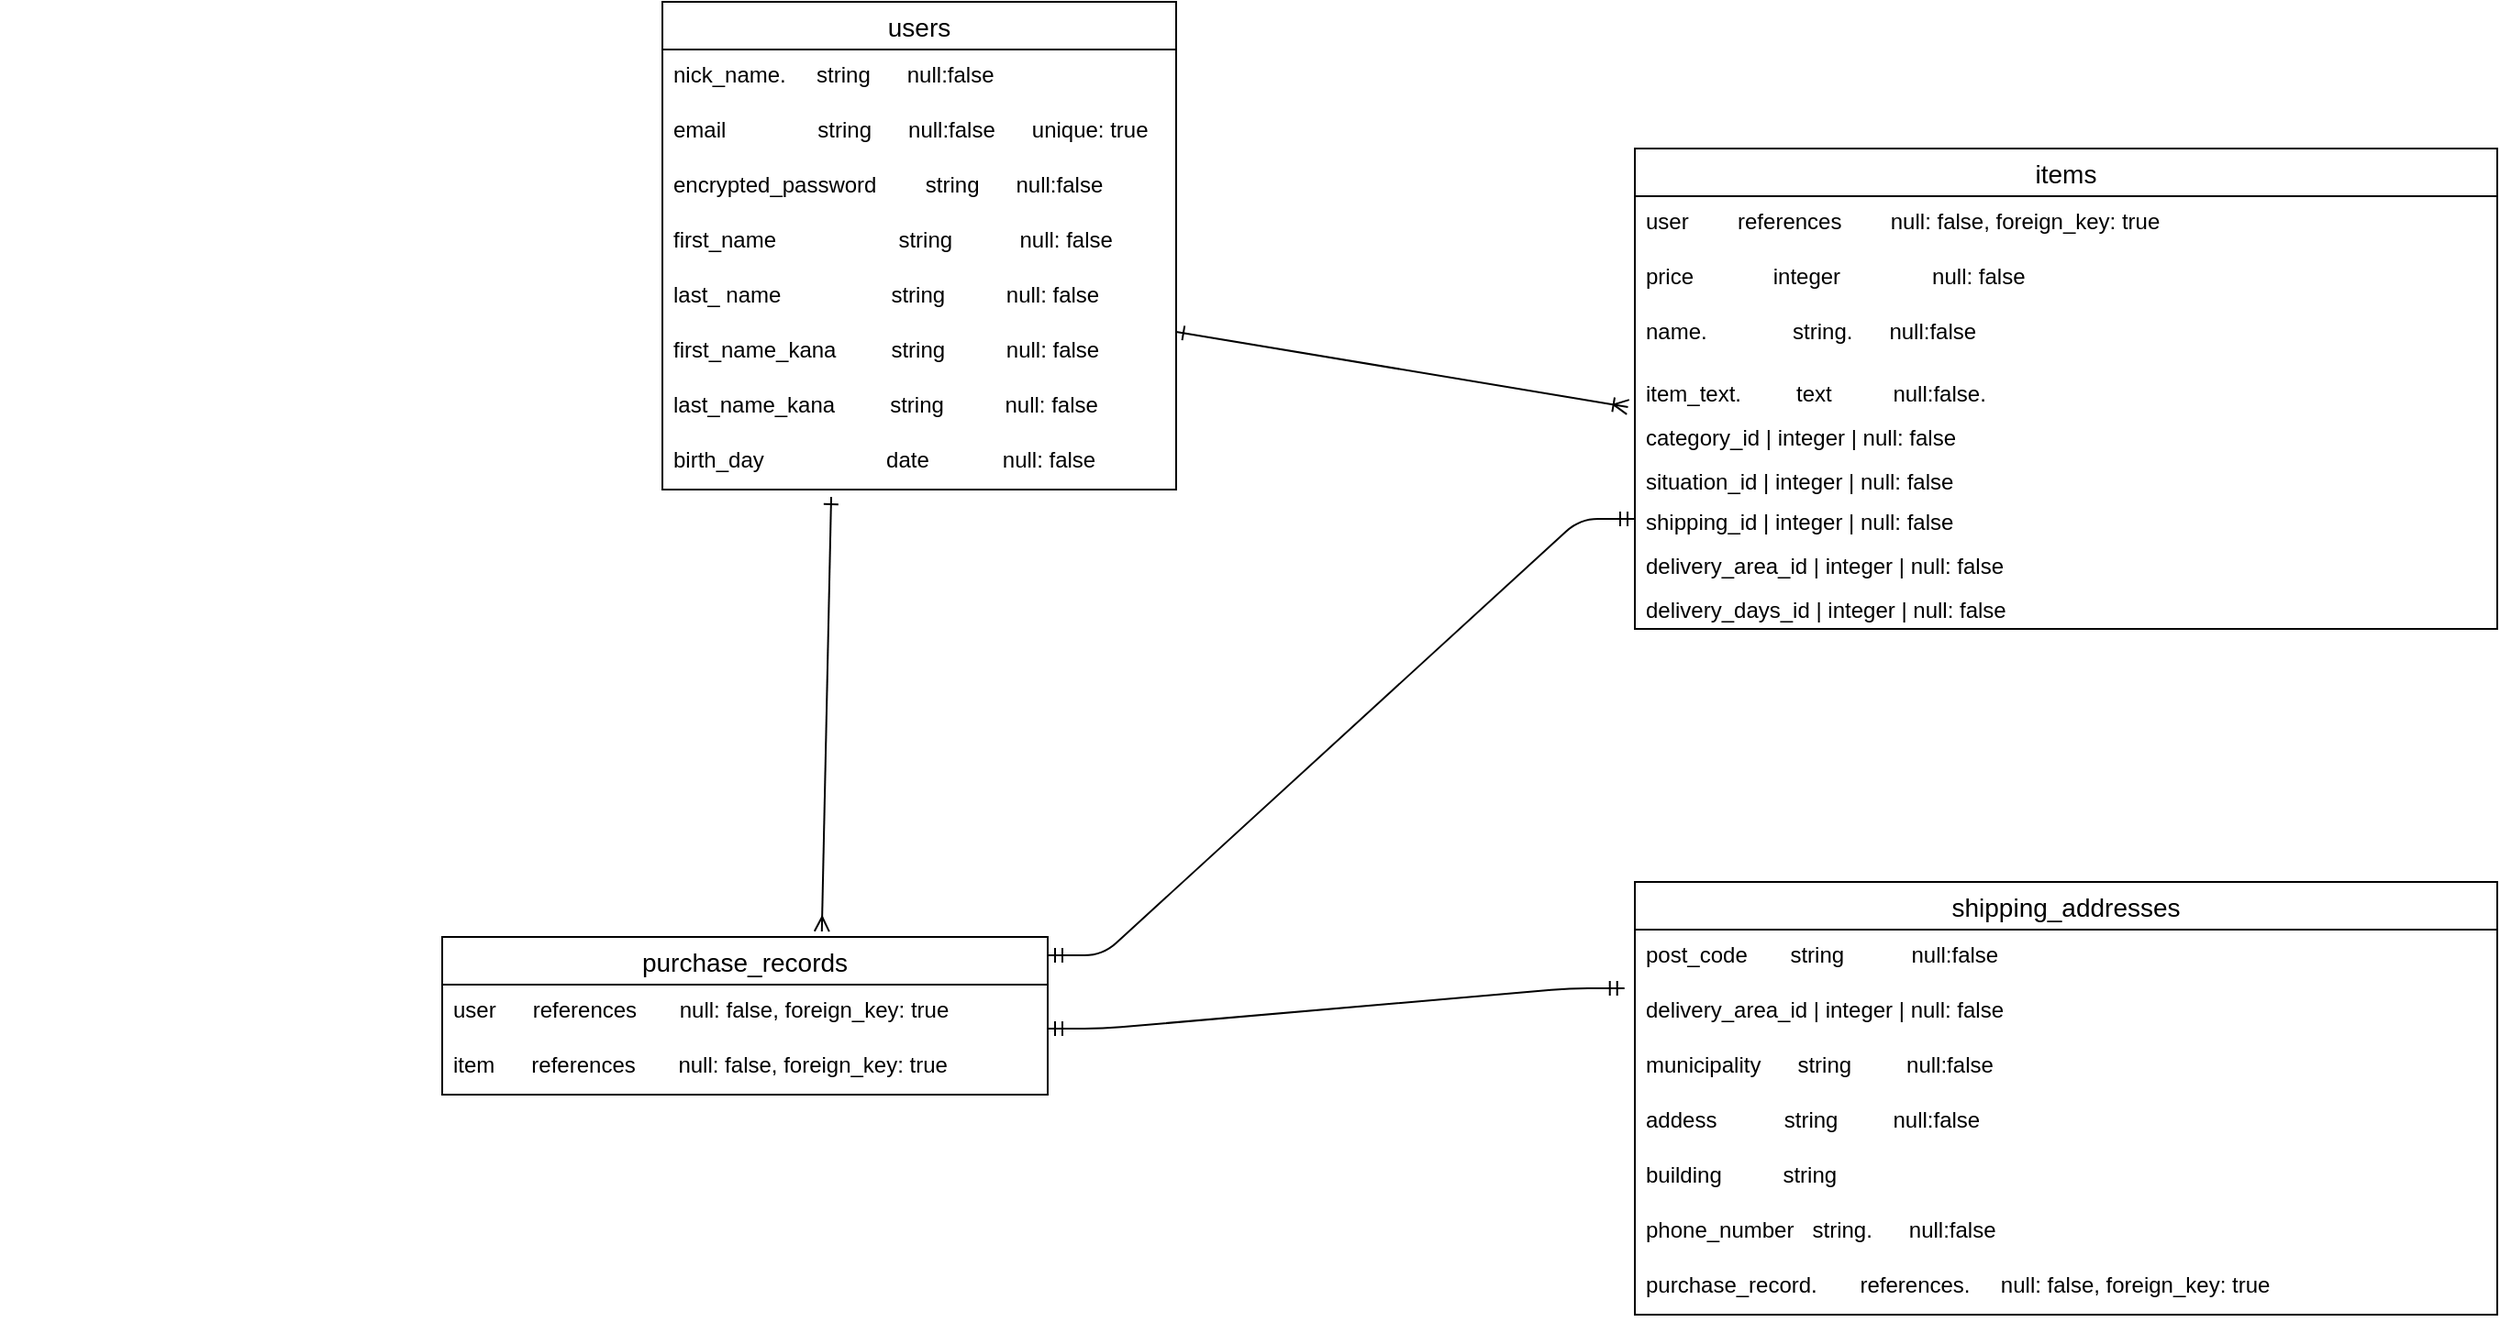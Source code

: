 <mxfile>
    <diagram id="QhsOOy0V5lXtCrPJDcKB" name="ページ1">
        <mxGraphModel dx="1668" dy="884" grid="1" gridSize="10" guides="1" tooltips="1" connect="1" arrows="1" fold="1" page="1" pageScale="1" pageWidth="827" pageHeight="1169" background="none" math="0" shadow="0">
            <root>
                <mxCell id="0"/>
                <mxCell id="1" parent="0"/>
                <mxCell id="28" value="" style="endArrow=none;html=1;rounded=0;" parent="1" edge="1">
                    <mxGeometry relative="1" as="geometry">
                        <mxPoint x="40" y="170" as="sourcePoint"/>
                        <mxPoint x="40.0" y="170" as="targetPoint"/>
                    </mxGeometry>
                </mxCell>
                <mxCell id="248" value="users" style="swimlane;fontStyle=0;childLayout=stackLayout;horizontal=1;startSize=26;horizontalStack=0;resizeParent=1;resizeParentMax=0;resizeLast=0;collapsible=1;marginBottom=0;align=center;fontSize=14;" parent="1" vertex="1">
                    <mxGeometry x="400" y="40" width="280" height="266" as="geometry"/>
                </mxCell>
                <mxCell id="257" value="nick_name.     string      null:false     " style="text;strokeColor=none;fillColor=none;spacingLeft=4;spacingRight=4;overflow=hidden;rotatable=0;points=[[0,0.5],[1,0.5]];portConstraint=eastwest;fontSize=12;" parent="248" vertex="1">
                    <mxGeometry y="26" width="280" height="30" as="geometry"/>
                </mxCell>
                <mxCell id="256" value="email               string      null:false      unique: true" style="text;strokeColor=none;fillColor=none;spacingLeft=4;spacingRight=4;overflow=hidden;rotatable=0;points=[[0,0.5],[1,0.5]];portConstraint=eastwest;fontSize=12;" parent="248" vertex="1">
                    <mxGeometry y="56" width="280" height="30" as="geometry"/>
                </mxCell>
                <mxCell id="249" value="encrypted_password        string      null:false" style="text;strokeColor=none;fillColor=none;spacingLeft=4;spacingRight=4;overflow=hidden;rotatable=0;points=[[0,0.5],[1,0.5]];portConstraint=eastwest;fontSize=12;" parent="248" vertex="1">
                    <mxGeometry y="86" width="280" height="30" as="geometry"/>
                </mxCell>
                <mxCell id="293" value="first_name                    string           null: false " style="text;strokeColor=none;fillColor=none;spacingLeft=4;spacingRight=4;overflow=hidden;rotatable=0;points=[[0,0.5],[1,0.5]];portConstraint=eastwest;fontSize=12;" vertex="1" parent="248">
                    <mxGeometry y="116" width="280" height="30" as="geometry"/>
                </mxCell>
                <mxCell id="292" value="last_ name                  string          null: false" style="text;strokeColor=none;fillColor=none;spacingLeft=4;spacingRight=4;overflow=hidden;rotatable=0;points=[[0,0.5],[1,0.5]];portConstraint=eastwest;fontSize=12;" vertex="1" parent="248">
                    <mxGeometry y="146" width="280" height="30" as="geometry"/>
                </mxCell>
                <mxCell id="291" value="first_name_kana         string          null: false" style="text;strokeColor=none;fillColor=none;spacingLeft=4;spacingRight=4;overflow=hidden;rotatable=0;points=[[0,0.5],[1,0.5]];portConstraint=eastwest;fontSize=12;" vertex="1" parent="248">
                    <mxGeometry y="176" width="280" height="30" as="geometry"/>
                </mxCell>
                <mxCell id="290" value=" last_name_kana         string          null: false " style="text;strokeColor=none;fillColor=none;spacingLeft=4;spacingRight=4;overflow=hidden;rotatable=0;points=[[0,0.5],[1,0.5]];portConstraint=eastwest;fontSize=12;" vertex="1" parent="248">
                    <mxGeometry y="206" width="280" height="30" as="geometry"/>
                </mxCell>
                <mxCell id="295" value="birth_day                    date            null: false " style="text;strokeColor=none;fillColor=none;spacingLeft=4;spacingRight=4;overflow=hidden;rotatable=0;points=[[0,0.5],[1,0.5]];portConstraint=eastwest;fontSize=12;" vertex="1" parent="248">
                    <mxGeometry y="236" width="280" height="30" as="geometry"/>
                </mxCell>
                <mxCell id="252" value="purchase_records" style="swimlane;fontStyle=0;childLayout=stackLayout;horizontal=1;startSize=26;horizontalStack=0;resizeParent=1;resizeParentMax=0;resizeLast=0;collapsible=1;marginBottom=0;align=center;fontSize=14;" parent="1" vertex="1">
                    <mxGeometry x="280" y="550" width="330" height="86" as="geometry"/>
                </mxCell>
                <mxCell id="253" value="user      references       null: false, foreign_key: true" style="text;strokeColor=none;fillColor=none;spacingLeft=4;spacingRight=4;overflow=hidden;rotatable=0;points=[[0,0.5],[1,0.5]];portConstraint=eastwest;fontSize=12;" parent="252" vertex="1">
                    <mxGeometry y="26" width="330" height="30" as="geometry"/>
                </mxCell>
                <mxCell id="254" value="item      references       null: false, foreign_key: true" style="text;strokeColor=none;fillColor=none;spacingLeft=4;spacingRight=4;overflow=hidden;rotatable=0;points=[[0,0.5],[1,0.5]];portConstraint=eastwest;fontSize=12;" parent="252" vertex="1">
                    <mxGeometry y="56" width="330" height="30" as="geometry"/>
                </mxCell>
                <mxCell id="259" value="shipping_addresses" style="swimlane;fontStyle=0;childLayout=stackLayout;horizontal=1;startSize=26;horizontalStack=0;resizeParent=1;resizeParentMax=0;resizeLast=0;collapsible=1;marginBottom=0;align=center;fontSize=14;" parent="1" vertex="1">
                    <mxGeometry x="930" y="520" width="470" height="236" as="geometry"/>
                </mxCell>
                <mxCell id="260" value="post_code       string           null:false" style="text;strokeColor=none;fillColor=none;spacingLeft=4;spacingRight=4;overflow=hidden;rotatable=0;points=[[0,0.5],[1,0.5]];portConstraint=eastwest;fontSize=12;" parent="259" vertex="1">
                    <mxGeometry y="26" width="470" height="30" as="geometry"/>
                </mxCell>
                <mxCell id="261" value="delivery_area_id   | integer         | null: false" style="text;strokeColor=none;fillColor=none;spacingLeft=4;spacingRight=4;overflow=hidden;rotatable=0;points=[[0,0.5],[1,0.5]];portConstraint=eastwest;fontSize=12;" parent="259" vertex="1">
                    <mxGeometry y="56" width="470" height="30" as="geometry"/>
                </mxCell>
                <mxCell id="262" value="municipality      string         null:false" style="text;strokeColor=none;fillColor=none;spacingLeft=4;spacingRight=4;overflow=hidden;rotatable=0;points=[[0,0.5],[1,0.5]];portConstraint=eastwest;fontSize=12;" parent="259" vertex="1">
                    <mxGeometry y="86" width="470" height="30" as="geometry"/>
                </mxCell>
                <mxCell id="275" value="addess           string         null:false" style="text;strokeColor=none;fillColor=none;spacingLeft=4;spacingRight=4;overflow=hidden;rotatable=0;points=[[0,0.5],[1,0.5]];portConstraint=eastwest;fontSize=12;" parent="259" vertex="1">
                    <mxGeometry y="116" width="470" height="30" as="geometry"/>
                </mxCell>
                <mxCell id="276" value="building          string         " style="text;strokeColor=none;fillColor=none;spacingLeft=4;spacingRight=4;overflow=hidden;rotatable=0;points=[[0,0.5],[1,0.5]];portConstraint=eastwest;fontSize=12;" parent="259" vertex="1">
                    <mxGeometry y="146" width="470" height="30" as="geometry"/>
                </mxCell>
                <mxCell id="277" value="phone_number   string.      null:false" style="text;strokeColor=none;fillColor=none;spacingLeft=4;spacingRight=4;overflow=hidden;rotatable=0;points=[[0,0.5],[1,0.5]];portConstraint=eastwest;fontSize=12;" parent="259" vertex="1">
                    <mxGeometry y="176" width="470" height="30" as="geometry"/>
                </mxCell>
                <mxCell id="296" value="purchase_record.       references.     null: false, foreign_key: true" style="text;strokeColor=none;fillColor=none;spacingLeft=4;spacingRight=4;overflow=hidden;rotatable=0;points=[[0,0.5],[1,0.5]];portConstraint=eastwest;fontSize=12;" vertex="1" parent="259">
                    <mxGeometry y="206" width="470" height="30" as="geometry"/>
                </mxCell>
                <mxCell id="263" value="items" style="swimlane;fontStyle=0;childLayout=stackLayout;horizontal=1;startSize=26;horizontalStack=0;resizeParent=1;resizeParentMax=0;resizeLast=0;collapsible=1;marginBottom=0;align=center;fontSize=14;" parent="1" vertex="1">
                    <mxGeometry x="930" y="120" width="470" height="262" as="geometry"/>
                </mxCell>
                <mxCell id="289" value="user        references        null: false, foreign_key: true " style="text;strokeColor=none;fillColor=none;spacingLeft=4;spacingRight=4;overflow=hidden;rotatable=0;points=[[0,0.5],[1,0.5]];portConstraint=eastwest;fontSize=12;" vertex="1" parent="263">
                    <mxGeometry y="26" width="470" height="30" as="geometry"/>
                </mxCell>
                <mxCell id="288" value="price             integer               null: false " style="text;strokeColor=none;fillColor=none;spacingLeft=4;spacingRight=4;overflow=hidden;rotatable=0;points=[[0,0.5],[1,0.5]];portConstraint=eastwest;fontSize=12;" vertex="1" parent="263">
                    <mxGeometry y="56" width="470" height="30" as="geometry"/>
                </mxCell>
                <mxCell id="264" value="name.              string.      null:false   " style="text;strokeColor=none;fillColor=none;spacingLeft=4;spacingRight=4;overflow=hidden;rotatable=0;points=[[0,0.5],[1,0.5]];portConstraint=eastwest;fontSize=12;" parent="263" vertex="1">
                    <mxGeometry y="86" width="470" height="34" as="geometry"/>
                </mxCell>
                <mxCell id="268" value="item_text.         text          null:false.  " style="text;strokeColor=none;fillColor=none;spacingLeft=4;spacingRight=4;overflow=hidden;rotatable=0;points=[[0,0.5],[1,0.5]];portConstraint=eastwest;fontSize=12;" parent="263" vertex="1">
                    <mxGeometry y="120" width="470" height="24" as="geometry"/>
                </mxCell>
                <mxCell id="269" value="category_id        | integer         | null: false" style="text;strokeColor=none;fillColor=none;spacingLeft=4;spacingRight=4;overflow=hidden;rotatable=0;points=[[0,0.5],[1,0.5]];portConstraint=eastwest;fontSize=12;" parent="263" vertex="1">
                    <mxGeometry y="144" width="470" height="24" as="geometry"/>
                </mxCell>
                <mxCell id="270" value="situation_id       | integer         | null: false" style="text;strokeColor=none;fillColor=none;spacingLeft=4;spacingRight=4;overflow=hidden;rotatable=0;points=[[0,0.5],[1,0.5]];portConstraint=eastwest;fontSize=12;" parent="263" vertex="1">
                    <mxGeometry y="168" width="470" height="22" as="geometry"/>
                </mxCell>
                <mxCell id="271" value="shipping_id        | integer         | null: false" style="text;strokeColor=none;fillColor=none;spacingLeft=4;spacingRight=4;overflow=hidden;rotatable=0;points=[[0,0.5],[1,0.5]];portConstraint=eastwest;fontSize=12;" parent="263" vertex="1">
                    <mxGeometry y="190" width="470" height="24" as="geometry"/>
                </mxCell>
                <mxCell id="272" value="delivery_area_id   | integer         | null: false" style="text;strokeColor=none;fillColor=none;spacingLeft=4;spacingRight=4;overflow=hidden;rotatable=0;points=[[0,0.5],[1,0.5]];portConstraint=eastwest;fontSize=12;" parent="263" vertex="1">
                    <mxGeometry y="214" width="470" height="24" as="geometry"/>
                </mxCell>
                <mxCell id="273" value="delivery_days_id   | integer         | null: false" style="text;strokeColor=none;fillColor=none;spacingLeft=4;spacingRight=4;overflow=hidden;rotatable=0;points=[[0,0.5],[1,0.5]];portConstraint=eastwest;fontSize=12;" parent="263" vertex="1">
                    <mxGeometry y="238" width="470" height="24" as="geometry"/>
                </mxCell>
                <mxCell id="281" value="" style="edgeStyle=entityRelationEdgeStyle;fontSize=12;html=1;endArrow=ERmandOne;startArrow=ERmandOne;entryX=0;entryY=0.5;entryDx=0;entryDy=0;" parent="1" target="271" edge="1">
                    <mxGeometry width="100" height="100" relative="1" as="geometry">
                        <mxPoint x="610" y="560" as="sourcePoint"/>
                        <mxPoint x="710" y="460" as="targetPoint"/>
                    </mxGeometry>
                </mxCell>
                <mxCell id="282" value="" style="fontSize=12;html=1;endArrow=ERoneToMany;startArrow=ERone;startFill=0;endFill=0;entryX=-0.008;entryY=0.875;entryDx=0;entryDy=0;entryPerimeter=0;" parent="1" target="268" edge="1">
                    <mxGeometry width="100" height="100" relative="1" as="geometry">
                        <mxPoint x="680" y="220" as="sourcePoint"/>
                        <mxPoint x="920" y="220" as="targetPoint"/>
                    </mxGeometry>
                </mxCell>
                <mxCell id="284" value="" style="edgeStyle=entityRelationEdgeStyle;fontSize=12;html=1;endArrow=ERmandOne;startArrow=ERmandOne;entryX=-0.012;entryY=1.067;entryDx=0;entryDy=0;entryPerimeter=0;" parent="1" target="260" edge="1">
                    <mxGeometry width="100" height="100" relative="1" as="geometry">
                        <mxPoint x="610" y="600" as="sourcePoint"/>
                        <mxPoint x="710" y="500" as="targetPoint"/>
                    </mxGeometry>
                </mxCell>
                <mxCell id="287" value="" style="fontSize=12;html=1;endArrow=ERone;startArrow=ERmany;endFill=0;startFill=0;exitX=0.627;exitY=-0.035;exitDx=0;exitDy=0;exitPerimeter=0;" parent="1" source="252" edge="1">
                    <mxGeometry width="100" height="100" relative="1" as="geometry">
                        <mxPoint x="480" y="444" as="sourcePoint"/>
                        <mxPoint x="492" y="310" as="targetPoint"/>
                    </mxGeometry>
                </mxCell>
            </root>
        </mxGraphModel>
    </diagram>
</mxfile>